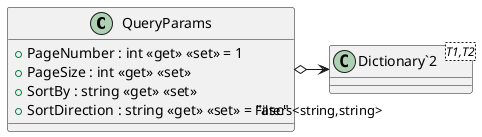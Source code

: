 @startuml
class QueryParams {
    + PageNumber : int <<get>> <<set>> = 1
    + PageSize : int <<get>> <<set>>
    + SortBy : string <<get>> <<set>>
    + SortDirection : string <<get>> <<set>> = "asc"
}
class "Dictionary`2"<T1,T2> {
}
QueryParams o-> "Filters<string,string>" "Dictionary`2"
@enduml
